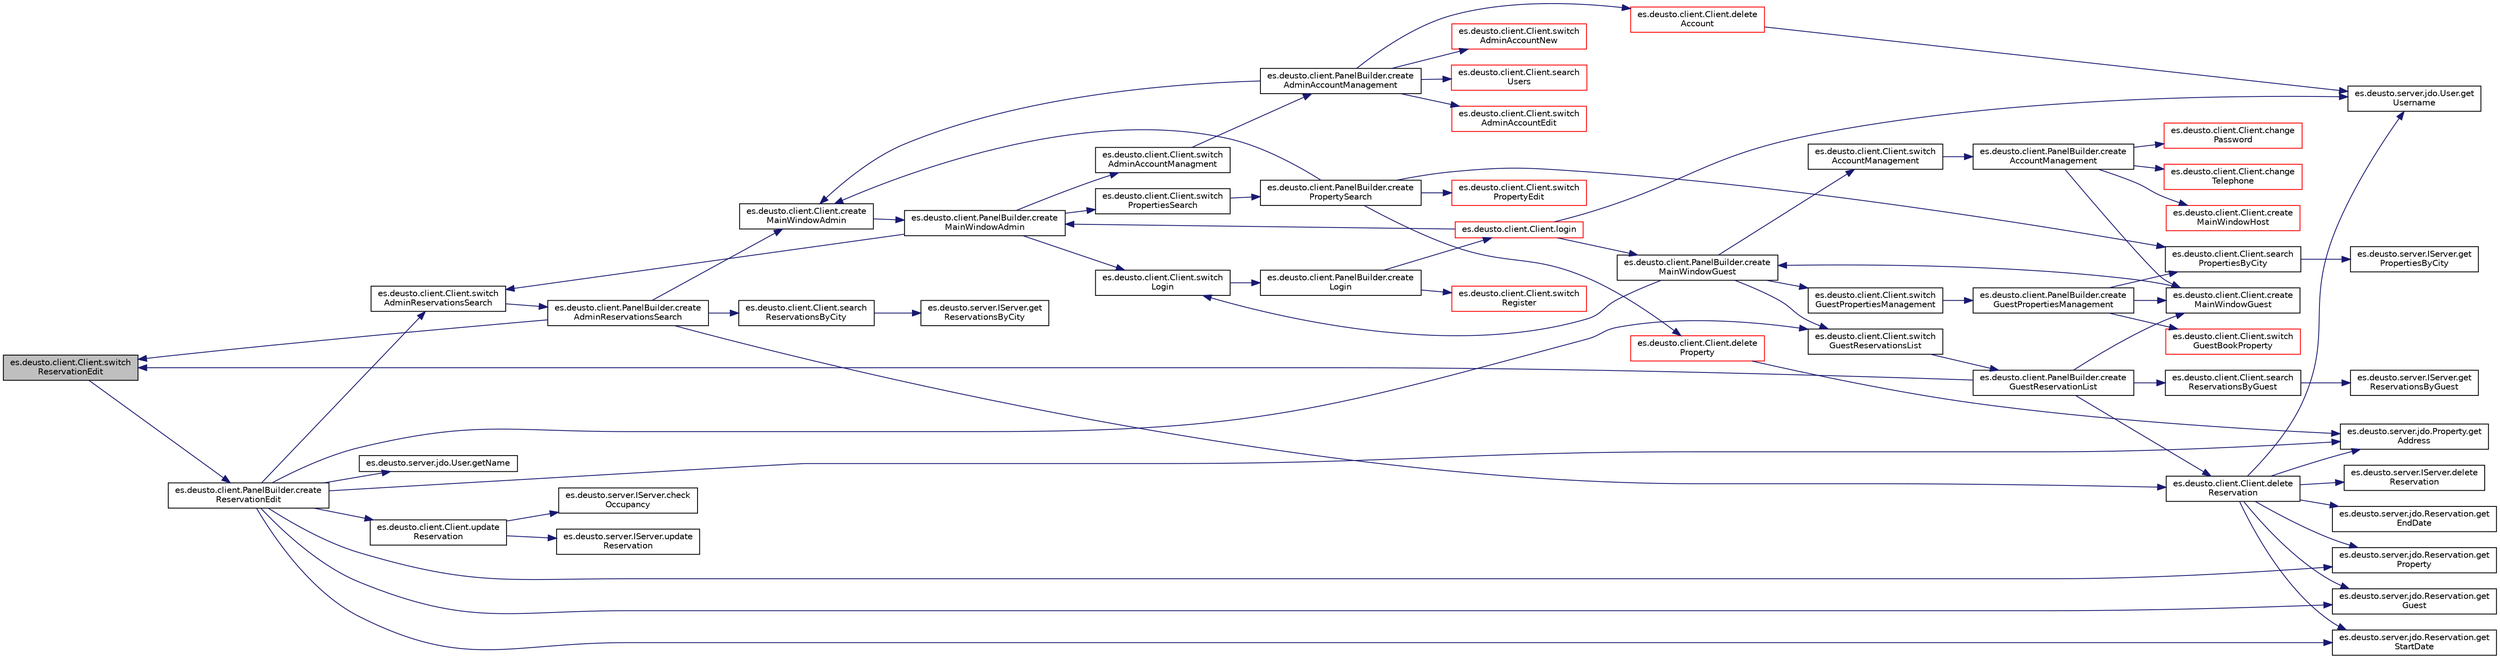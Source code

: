 digraph "es.deusto.client.Client.switchReservationEdit"
{
 // LATEX_PDF_SIZE
  edge [fontname="Helvetica",fontsize="10",labelfontname="Helvetica",labelfontsize="10"];
  node [fontname="Helvetica",fontsize="10",shape=record];
  rankdir="LR";
  Node2833 [label="es.deusto.client.Client.switch\lReservationEdit",height=0.2,width=0.4,color="black", fillcolor="grey75", style="filled", fontcolor="black",tooltip=" "];
  Node2833 -> Node2834 [color="midnightblue",fontsize="10",style="solid",fontname="Helvetica"];
  Node2834 [label="es.deusto.client.PanelBuilder.create\lReservationEdit",height=0.2,width=0.4,color="black", fillcolor="white", style="filled",URL="$classes_1_1deusto_1_1client_1_1_panel_builder.html#a7c3b05bd40288bf45dc318f9f26a0377",tooltip=" "];
  Node2834 -> Node2835 [color="midnightblue",fontsize="10",style="solid",fontname="Helvetica"];
  Node2835 [label="es.deusto.server.jdo.Reservation.get\lProperty",height=0.2,width=0.4,color="black", fillcolor="white", style="filled",URL="$classes_1_1deusto_1_1server_1_1jdo_1_1_reservation.html#ad6ba1913be0e45a818ca41e036019def",tooltip=" "];
  Node2834 -> Node2836 [color="midnightblue",fontsize="10",style="solid",fontname="Helvetica"];
  Node2836 [label="es.deusto.server.jdo.Property.get\lAddress",height=0.2,width=0.4,color="black", fillcolor="white", style="filled",URL="$classes_1_1deusto_1_1server_1_1jdo_1_1_property.html#a4a9554abeb32ae08e921626a37957743",tooltip=" "];
  Node2834 -> Node2837 [color="midnightblue",fontsize="10",style="solid",fontname="Helvetica"];
  Node2837 [label="es.deusto.server.jdo.Reservation.get\lGuest",height=0.2,width=0.4,color="black", fillcolor="white", style="filled",URL="$classes_1_1deusto_1_1server_1_1jdo_1_1_reservation.html#af9f20413df2d9da577f3411ac7496f86",tooltip=" "];
  Node2834 -> Node2838 [color="midnightblue",fontsize="10",style="solid",fontname="Helvetica"];
  Node2838 [label="es.deusto.server.jdo.User.getName",height=0.2,width=0.4,color="black", fillcolor="white", style="filled",URL="$classes_1_1deusto_1_1server_1_1jdo_1_1_user.html#ae241c2d5fbef940165041c82dc00edad",tooltip=" "];
  Node2834 -> Node2839 [color="midnightblue",fontsize="10",style="solid",fontname="Helvetica"];
  Node2839 [label="es.deusto.client.Client.switch\lAdminReservationsSearch",height=0.2,width=0.4,color="black", fillcolor="white", style="filled",URL="$classes_1_1deusto_1_1client_1_1_client.html#a64110a92c5026cc2c23c1989d86164fd",tooltip=" "];
  Node2839 -> Node2840 [color="midnightblue",fontsize="10",style="solid",fontname="Helvetica"];
  Node2840 [label="es.deusto.client.PanelBuilder.create\lAdminReservationsSearch",height=0.2,width=0.4,color="black", fillcolor="white", style="filled",URL="$classes_1_1deusto_1_1client_1_1_panel_builder.html#adc074dabcf7a18b43dc6d71df8f58963",tooltip=" "];
  Node2840 -> Node2841 [color="midnightblue",fontsize="10",style="solid",fontname="Helvetica"];
  Node2841 [label="es.deusto.client.Client.search\lReservationsByCity",height=0.2,width=0.4,color="black", fillcolor="white", style="filled",URL="$classes_1_1deusto_1_1client_1_1_client.html#a39ca9b32f2ad0be9882ff2e839052d3c",tooltip=" "];
  Node2841 -> Node2842 [color="midnightblue",fontsize="10",style="solid",fontname="Helvetica"];
  Node2842 [label="es.deusto.server.IServer.get\lReservationsByCity",height=0.2,width=0.4,color="black", fillcolor="white", style="filled",URL="$interfacees_1_1deusto_1_1server_1_1_i_server.html#a280b8bd856e215ec5a68743c93e19453",tooltip=" "];
  Node2840 -> Node2843 [color="midnightblue",fontsize="10",style="solid",fontname="Helvetica"];
  Node2843 [label="es.deusto.client.Client.delete\lReservation",height=0.2,width=0.4,color="black", fillcolor="white", style="filled",URL="$classes_1_1deusto_1_1client_1_1_client.html#a4cc2595986dac153bfdca8c59fcffdf7",tooltip=" "];
  Node2843 -> Node2844 [color="midnightblue",fontsize="10",style="solid",fontname="Helvetica"];
  Node2844 [label="es.deusto.server.IServer.delete\lReservation",height=0.2,width=0.4,color="black", fillcolor="white", style="filled",URL="$interfacees_1_1deusto_1_1server_1_1_i_server.html#aa2fa87abed70500d4debb14aefe2580d",tooltip=" "];
  Node2843 -> Node2835 [color="midnightblue",fontsize="10",style="solid",fontname="Helvetica"];
  Node2843 -> Node2836 [color="midnightblue",fontsize="10",style="solid",fontname="Helvetica"];
  Node2843 -> Node2837 [color="midnightblue",fontsize="10",style="solid",fontname="Helvetica"];
  Node2843 -> Node2845 [color="midnightblue",fontsize="10",style="solid",fontname="Helvetica"];
  Node2845 [label="es.deusto.server.jdo.User.get\lUsername",height=0.2,width=0.4,color="black", fillcolor="white", style="filled",URL="$classes_1_1deusto_1_1server_1_1jdo_1_1_user.html#a40c65b004382179a33a463bcbb950dd3",tooltip=" "];
  Node2843 -> Node2846 [color="midnightblue",fontsize="10",style="solid",fontname="Helvetica"];
  Node2846 [label="es.deusto.server.jdo.Reservation.get\lStartDate",height=0.2,width=0.4,color="black", fillcolor="white", style="filled",URL="$classes_1_1deusto_1_1server_1_1jdo_1_1_reservation.html#ac14e287d27d6de58711ae33704fbb256",tooltip=" "];
  Node2843 -> Node2847 [color="midnightblue",fontsize="10",style="solid",fontname="Helvetica"];
  Node2847 [label="es.deusto.server.jdo.Reservation.get\lEndDate",height=0.2,width=0.4,color="black", fillcolor="white", style="filled",URL="$classes_1_1deusto_1_1server_1_1jdo_1_1_reservation.html#a88ce1e14be519e38eafc9b7c2a7f48d3",tooltip=" "];
  Node2840 -> Node2833 [color="midnightblue",fontsize="10",style="solid",fontname="Helvetica"];
  Node2840 -> Node2848 [color="midnightblue",fontsize="10",style="solid",fontname="Helvetica"];
  Node2848 [label="es.deusto.client.Client.create\lMainWindowAdmin",height=0.2,width=0.4,color="black", fillcolor="white", style="filled",URL="$classes_1_1deusto_1_1client_1_1_client.html#a1628f28a7a5758510ccb6a4d1fa697a9",tooltip=" "];
  Node2848 -> Node2849 [color="midnightblue",fontsize="10",style="solid",fontname="Helvetica"];
  Node2849 [label="es.deusto.client.PanelBuilder.create\lMainWindowAdmin",height=0.2,width=0.4,color="black", fillcolor="white", style="filled",URL="$classes_1_1deusto_1_1client_1_1_panel_builder.html#a32b7942177958f07263535d6d255556b",tooltip=" "];
  Node2849 -> Node2850 [color="midnightblue",fontsize="10",style="solid",fontname="Helvetica"];
  Node2850 [label="es.deusto.client.Client.switch\lPropertiesSearch",height=0.2,width=0.4,color="black", fillcolor="white", style="filled",URL="$classes_1_1deusto_1_1client_1_1_client.html#af87b7fcbe691ef0a31dbc6849a037415",tooltip=" "];
  Node2850 -> Node2851 [color="midnightblue",fontsize="10",style="solid",fontname="Helvetica"];
  Node2851 [label="es.deusto.client.PanelBuilder.create\lPropertySearch",height=0.2,width=0.4,color="black", fillcolor="white", style="filled",URL="$classes_1_1deusto_1_1client_1_1_panel_builder.html#a96fdce41db963997c711d646563c69e0",tooltip=" "];
  Node2851 -> Node2852 [color="midnightblue",fontsize="10",style="solid",fontname="Helvetica"];
  Node2852 [label="es.deusto.client.Client.search\lPropertiesByCity",height=0.2,width=0.4,color="black", fillcolor="white", style="filled",URL="$classes_1_1deusto_1_1client_1_1_client.html#a2d9b5c673ef56bd5662e8dd4a66d9fc6",tooltip=" "];
  Node2852 -> Node2853 [color="midnightblue",fontsize="10",style="solid",fontname="Helvetica"];
  Node2853 [label="es.deusto.server.IServer.get\lPropertiesByCity",height=0.2,width=0.4,color="black", fillcolor="white", style="filled",URL="$interfacees_1_1deusto_1_1server_1_1_i_server.html#a0790432014b61ed1a65b70c8065f3112",tooltip=" "];
  Node2851 -> Node2854 [color="midnightblue",fontsize="10",style="solid",fontname="Helvetica"];
  Node2854 [label="es.deusto.client.Client.delete\lProperty",height=0.2,width=0.4,color="red", fillcolor="white", style="filled",URL="$classes_1_1deusto_1_1client_1_1_client.html#a6173ae3d7f6aa82a2f6b68349677b5e5",tooltip=" "];
  Node2854 -> Node2836 [color="midnightblue",fontsize="10",style="solid",fontname="Helvetica"];
  Node2851 -> Node2856 [color="midnightblue",fontsize="10",style="solid",fontname="Helvetica"];
  Node2856 [label="es.deusto.client.Client.switch\lPropertyEdit",height=0.2,width=0.4,color="red", fillcolor="white", style="filled",URL="$classes_1_1deusto_1_1client_1_1_client.html#a5dd6469d4428fe705fce4087aa386602",tooltip=" "];
  Node2851 -> Node2848 [color="midnightblue",fontsize="10",style="solid",fontname="Helvetica"];
  Node2849 -> Node2904 [color="midnightblue",fontsize="10",style="solid",fontname="Helvetica"];
  Node2904 [label="es.deusto.client.Client.switch\lAdminAccountManagment",height=0.2,width=0.4,color="black", fillcolor="white", style="filled",URL="$classes_1_1deusto_1_1client_1_1_client.html#a2f806363c591a46a42ca419df7ce4ef0",tooltip=" "];
  Node2904 -> Node2905 [color="midnightblue",fontsize="10",style="solid",fontname="Helvetica"];
  Node2905 [label="es.deusto.client.PanelBuilder.create\lAdminAccountManagement",height=0.2,width=0.4,color="black", fillcolor="white", style="filled",URL="$classes_1_1deusto_1_1client_1_1_panel_builder.html#a76906aa362d3a389bda577a79b413374",tooltip=" "];
  Node2905 -> Node2906 [color="midnightblue",fontsize="10",style="solid",fontname="Helvetica"];
  Node2906 [label="es.deusto.client.Client.search\lUsers",height=0.2,width=0.4,color="red", fillcolor="white", style="filled",URL="$classes_1_1deusto_1_1client_1_1_client.html#ad3c463db80a7bf9a06bcce403fc19a0a",tooltip=" "];
  Node2905 -> Node2908 [color="midnightblue",fontsize="10",style="solid",fontname="Helvetica"];
  Node2908 [label="es.deusto.client.Client.delete\lAccount",height=0.2,width=0.4,color="red", fillcolor="white", style="filled",URL="$classes_1_1deusto_1_1client_1_1_client.html#ac4ca2d9c787126ab9efa15192586e195",tooltip=" "];
  Node2908 -> Node2845 [color="midnightblue",fontsize="10",style="solid",fontname="Helvetica"];
  Node2905 -> Node2910 [color="midnightblue",fontsize="10",style="solid",fontname="Helvetica"];
  Node2910 [label="es.deusto.client.Client.switch\lAdminAccountEdit",height=0.2,width=0.4,color="red", fillcolor="white", style="filled",URL="$classes_1_1deusto_1_1client_1_1_client.html#a60c21761b82af9149afcf18fdebbc417",tooltip=" "];
  Node2905 -> Node2918 [color="midnightblue",fontsize="10",style="solid",fontname="Helvetica"];
  Node2918 [label="es.deusto.client.Client.switch\lAdminAccountNew",height=0.2,width=0.4,color="red", fillcolor="white", style="filled",URL="$classes_1_1deusto_1_1client_1_1_client.html#a7b9ebc242c5d265ebeacb379034c9b7b",tooltip=" "];
  Node2905 -> Node2848 [color="midnightblue",fontsize="10",style="solid",fontname="Helvetica"];
  Node2849 -> Node2839 [color="midnightblue",fontsize="10",style="solid",fontname="Helvetica"];
  Node2849 -> Node2887 [color="midnightblue",fontsize="10",style="solid",fontname="Helvetica"];
  Node2887 [label="es.deusto.client.Client.switch\lLogin",height=0.2,width=0.4,color="black", fillcolor="white", style="filled",URL="$classes_1_1deusto_1_1client_1_1_client.html#a3649bfd0f4c5465aa12412473082b4a7",tooltip=" "];
  Node2887 -> Node2888 [color="midnightblue",fontsize="10",style="solid",fontname="Helvetica"];
  Node2888 [label="es.deusto.client.PanelBuilder.create\lLogin",height=0.2,width=0.4,color="black", fillcolor="white", style="filled",URL="$classes_1_1deusto_1_1client_1_1_panel_builder.html#a1922794e0ef78f689031499da33f495b",tooltip=" "];
  Node2888 -> Node2889 [color="midnightblue",fontsize="10",style="solid",fontname="Helvetica"];
  Node2889 [label="es.deusto.client.Client.login",height=0.2,width=0.4,color="red", fillcolor="white", style="filled",URL="$classes_1_1deusto_1_1client_1_1_client.html#a5c063d0b51ad320c92aa4d2525d67249",tooltip=" "];
  Node2889 -> Node2849 [color="midnightblue",fontsize="10",style="solid",fontname="Helvetica"];
  Node2889 -> Node2845 [color="midnightblue",fontsize="10",style="solid",fontname="Helvetica"];
  Node2889 -> Node2875 [color="midnightblue",fontsize="10",style="solid",fontname="Helvetica"];
  Node2875 [label="es.deusto.client.PanelBuilder.create\lMainWindowGuest",height=0.2,width=0.4,color="black", fillcolor="white", style="filled",URL="$classes_1_1deusto_1_1client_1_1_panel_builder.html#a8969744356db218b0c7ec2131856433d",tooltip=" "];
  Node2875 -> Node2876 [color="midnightblue",fontsize="10",style="solid",fontname="Helvetica"];
  Node2876 [label="es.deusto.client.Client.switch\lGuestPropertiesManagement",height=0.2,width=0.4,color="black", fillcolor="white", style="filled",URL="$classes_1_1deusto_1_1client_1_1_client.html#afd4978131a2d9f94f8a65f4fc2641235",tooltip=" "];
  Node2876 -> Node2877 [color="midnightblue",fontsize="10",style="solid",fontname="Helvetica"];
  Node2877 [label="es.deusto.client.PanelBuilder.create\lGuestPropertiesManagement",height=0.2,width=0.4,color="black", fillcolor="white", style="filled",URL="$classes_1_1deusto_1_1client_1_1_panel_builder.html#a25c2bcc9184c1c014c9daf5d81b89728",tooltip=" "];
  Node2877 -> Node2852 [color="midnightblue",fontsize="10",style="solid",fontname="Helvetica"];
  Node2877 -> Node2878 [color="midnightblue",fontsize="10",style="solid",fontname="Helvetica"];
  Node2878 [label="es.deusto.client.Client.switch\lGuestBookProperty",height=0.2,width=0.4,color="red", fillcolor="white", style="filled",URL="$classes_1_1deusto_1_1client_1_1_client.html#a9f7d7f1006b6b5da7c8fab120b127521",tooltip=" "];
  Node2877 -> Node2874 [color="midnightblue",fontsize="10",style="solid",fontname="Helvetica"];
  Node2874 [label="es.deusto.client.Client.create\lMainWindowGuest",height=0.2,width=0.4,color="black", fillcolor="white", style="filled",URL="$classes_1_1deusto_1_1client_1_1_client.html#ade35c639554c770d3c2494e98c8ecb5c",tooltip=" "];
  Node2874 -> Node2875 [color="midnightblue",fontsize="10",style="solid",fontname="Helvetica"];
  Node2875 -> Node2872 [color="midnightblue",fontsize="10",style="solid",fontname="Helvetica"];
  Node2872 [label="es.deusto.client.Client.switch\lAccountManagement",height=0.2,width=0.4,color="black", fillcolor="white", style="filled",URL="$classes_1_1deusto_1_1client_1_1_client.html#af82d1b484aaaa288d5e6efc2723fa9bd",tooltip=" "];
  Node2872 -> Node2873 [color="midnightblue",fontsize="10",style="solid",fontname="Helvetica"];
  Node2873 [label="es.deusto.client.PanelBuilder.create\lAccountManagement",height=0.2,width=0.4,color="black", fillcolor="white", style="filled",URL="$classes_1_1deusto_1_1client_1_1_panel_builder.html#aa51d5dd53cd9147ffc99d4b9c5c3026d",tooltip=" "];
  Node2873 -> Node2874 [color="midnightblue",fontsize="10",style="solid",fontname="Helvetica"];
  Node2873 -> Node2870 [color="midnightblue",fontsize="10",style="solid",fontname="Helvetica"];
  Node2870 [label="es.deusto.client.Client.create\lMainWindowHost",height=0.2,width=0.4,color="red", fillcolor="white", style="filled",URL="$classes_1_1deusto_1_1client_1_1_client.html#afd0e78bff5570acbd1f8b06893d3a078",tooltip=" "];
  Node2873 -> Node2897 [color="midnightblue",fontsize="10",style="solid",fontname="Helvetica"];
  Node2897 [label="es.deusto.client.Client.change\lPassword",height=0.2,width=0.4,color="red", fillcolor="white", style="filled",URL="$classes_1_1deusto_1_1client_1_1_client.html#a7740d0de7d7660d4fe79b77e7b8e97a4",tooltip=" "];
  Node2873 -> Node2899 [color="midnightblue",fontsize="10",style="solid",fontname="Helvetica"];
  Node2899 [label="es.deusto.client.Client.change\lTelephone",height=0.2,width=0.4,color="red", fillcolor="white", style="filled",URL="$classes_1_1deusto_1_1client_1_1_client.html#a6b96887d5043449dbb447031ab8c7c78",tooltip=" "];
  Node2875 -> Node2883 [color="midnightblue",fontsize="10",style="solid",fontname="Helvetica"];
  Node2883 [label="es.deusto.client.Client.switch\lGuestReservationsList",height=0.2,width=0.4,color="black", fillcolor="white", style="filled",URL="$classes_1_1deusto_1_1client_1_1_client.html#abe4b00051f82e6fcf26c236b711cdf15",tooltip=" "];
  Node2883 -> Node2884 [color="midnightblue",fontsize="10",style="solid",fontname="Helvetica"];
  Node2884 [label="es.deusto.client.PanelBuilder.create\lGuestReservationList",height=0.2,width=0.4,color="black", fillcolor="white", style="filled",URL="$classes_1_1deusto_1_1client_1_1_panel_builder.html#a49dcd798d35c7b9b9c05e1353133afe1",tooltip=" "];
  Node2884 -> Node2885 [color="midnightblue",fontsize="10",style="solid",fontname="Helvetica"];
  Node2885 [label="es.deusto.client.Client.search\lReservationsByGuest",height=0.2,width=0.4,color="black", fillcolor="white", style="filled",URL="$classes_1_1deusto_1_1client_1_1_client.html#a15eb47a39952fc424ab92620ed8f544c",tooltip=" "];
  Node2885 -> Node2886 [color="midnightblue",fontsize="10",style="solid",fontname="Helvetica"];
  Node2886 [label="es.deusto.server.IServer.get\lReservationsByGuest",height=0.2,width=0.4,color="black", fillcolor="white", style="filled",URL="$interfacees_1_1deusto_1_1server_1_1_i_server.html#a21f866c368fc268a18c33408f693d665",tooltip=" "];
  Node2884 -> Node2843 [color="midnightblue",fontsize="10",style="solid",fontname="Helvetica"];
  Node2884 -> Node2833 [color="midnightblue",fontsize="10",style="solid",fontname="Helvetica"];
  Node2884 -> Node2874 [color="midnightblue",fontsize="10",style="solid",fontname="Helvetica"];
  Node2875 -> Node2887 [color="midnightblue",fontsize="10",style="solid",fontname="Helvetica"];
  Node2888 -> Node2892 [color="midnightblue",fontsize="10",style="solid",fontname="Helvetica"];
  Node2892 [label="es.deusto.client.Client.switch\lRegister",height=0.2,width=0.4,color="red", fillcolor="white", style="filled",URL="$classes_1_1deusto_1_1client_1_1_client.html#a4d905b598ea8ff38f06e9a12b81dcab2",tooltip=" "];
  Node2834 -> Node2883 [color="midnightblue",fontsize="10",style="solid",fontname="Helvetica"];
  Node2834 -> Node2919 [color="midnightblue",fontsize="10",style="solid",fontname="Helvetica"];
  Node2919 [label="es.deusto.client.Client.update\lReservation",height=0.2,width=0.4,color="black", fillcolor="white", style="filled",URL="$classes_1_1deusto_1_1client_1_1_client.html#ac781efe66a63d8f6395b696a314c493b",tooltip=" "];
  Node2919 -> Node2881 [color="midnightblue",fontsize="10",style="solid",fontname="Helvetica"];
  Node2881 [label="es.deusto.server.IServer.check\lOccupancy",height=0.2,width=0.4,color="black", fillcolor="white", style="filled",URL="$interfacees_1_1deusto_1_1server_1_1_i_server.html#ab35ccae2e60c045856735dd2fce4813f",tooltip=" "];
  Node2919 -> Node2920 [color="midnightblue",fontsize="10",style="solid",fontname="Helvetica"];
  Node2920 [label="es.deusto.server.IServer.update\lReservation",height=0.2,width=0.4,color="black", fillcolor="white", style="filled",URL="$interfacees_1_1deusto_1_1server_1_1_i_server.html#afdd6b7239496e39042c6f8feeacd7ec2",tooltip=" "];
  Node2834 -> Node2846 [color="midnightblue",fontsize="10",style="solid",fontname="Helvetica"];
}
